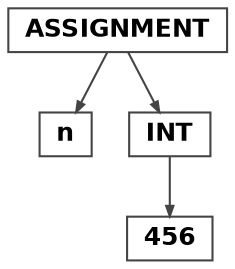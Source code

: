 digraph {

	ordering=out;
	ranksep=.4;
  margin=0;
	bgcolor="white"; node [shape=box, fixedsize=false, fontsize=12, fontname="Helvetica-bold", fontcolor="black"
		width=.25, height=.25, color="#444444", fillcolor="white", style="filled, solid"];
	edge [arrowsize=.5, color="#444444"]

  n2 [label="ASSIGNMENT"];
  n2 [label="ASSIGNMENT"];
  n3 [label="n"];
  n4 [label="INT"];
  n4 [label="INT"];
  n5 [label="456"];

  n2 -> n3 // "ASSIGNMENT" -> "n"
  n2 -> n4 // "ASSIGNMENT" -> "INT"
  n4 -> n5 // "INT" -> "456"

}
